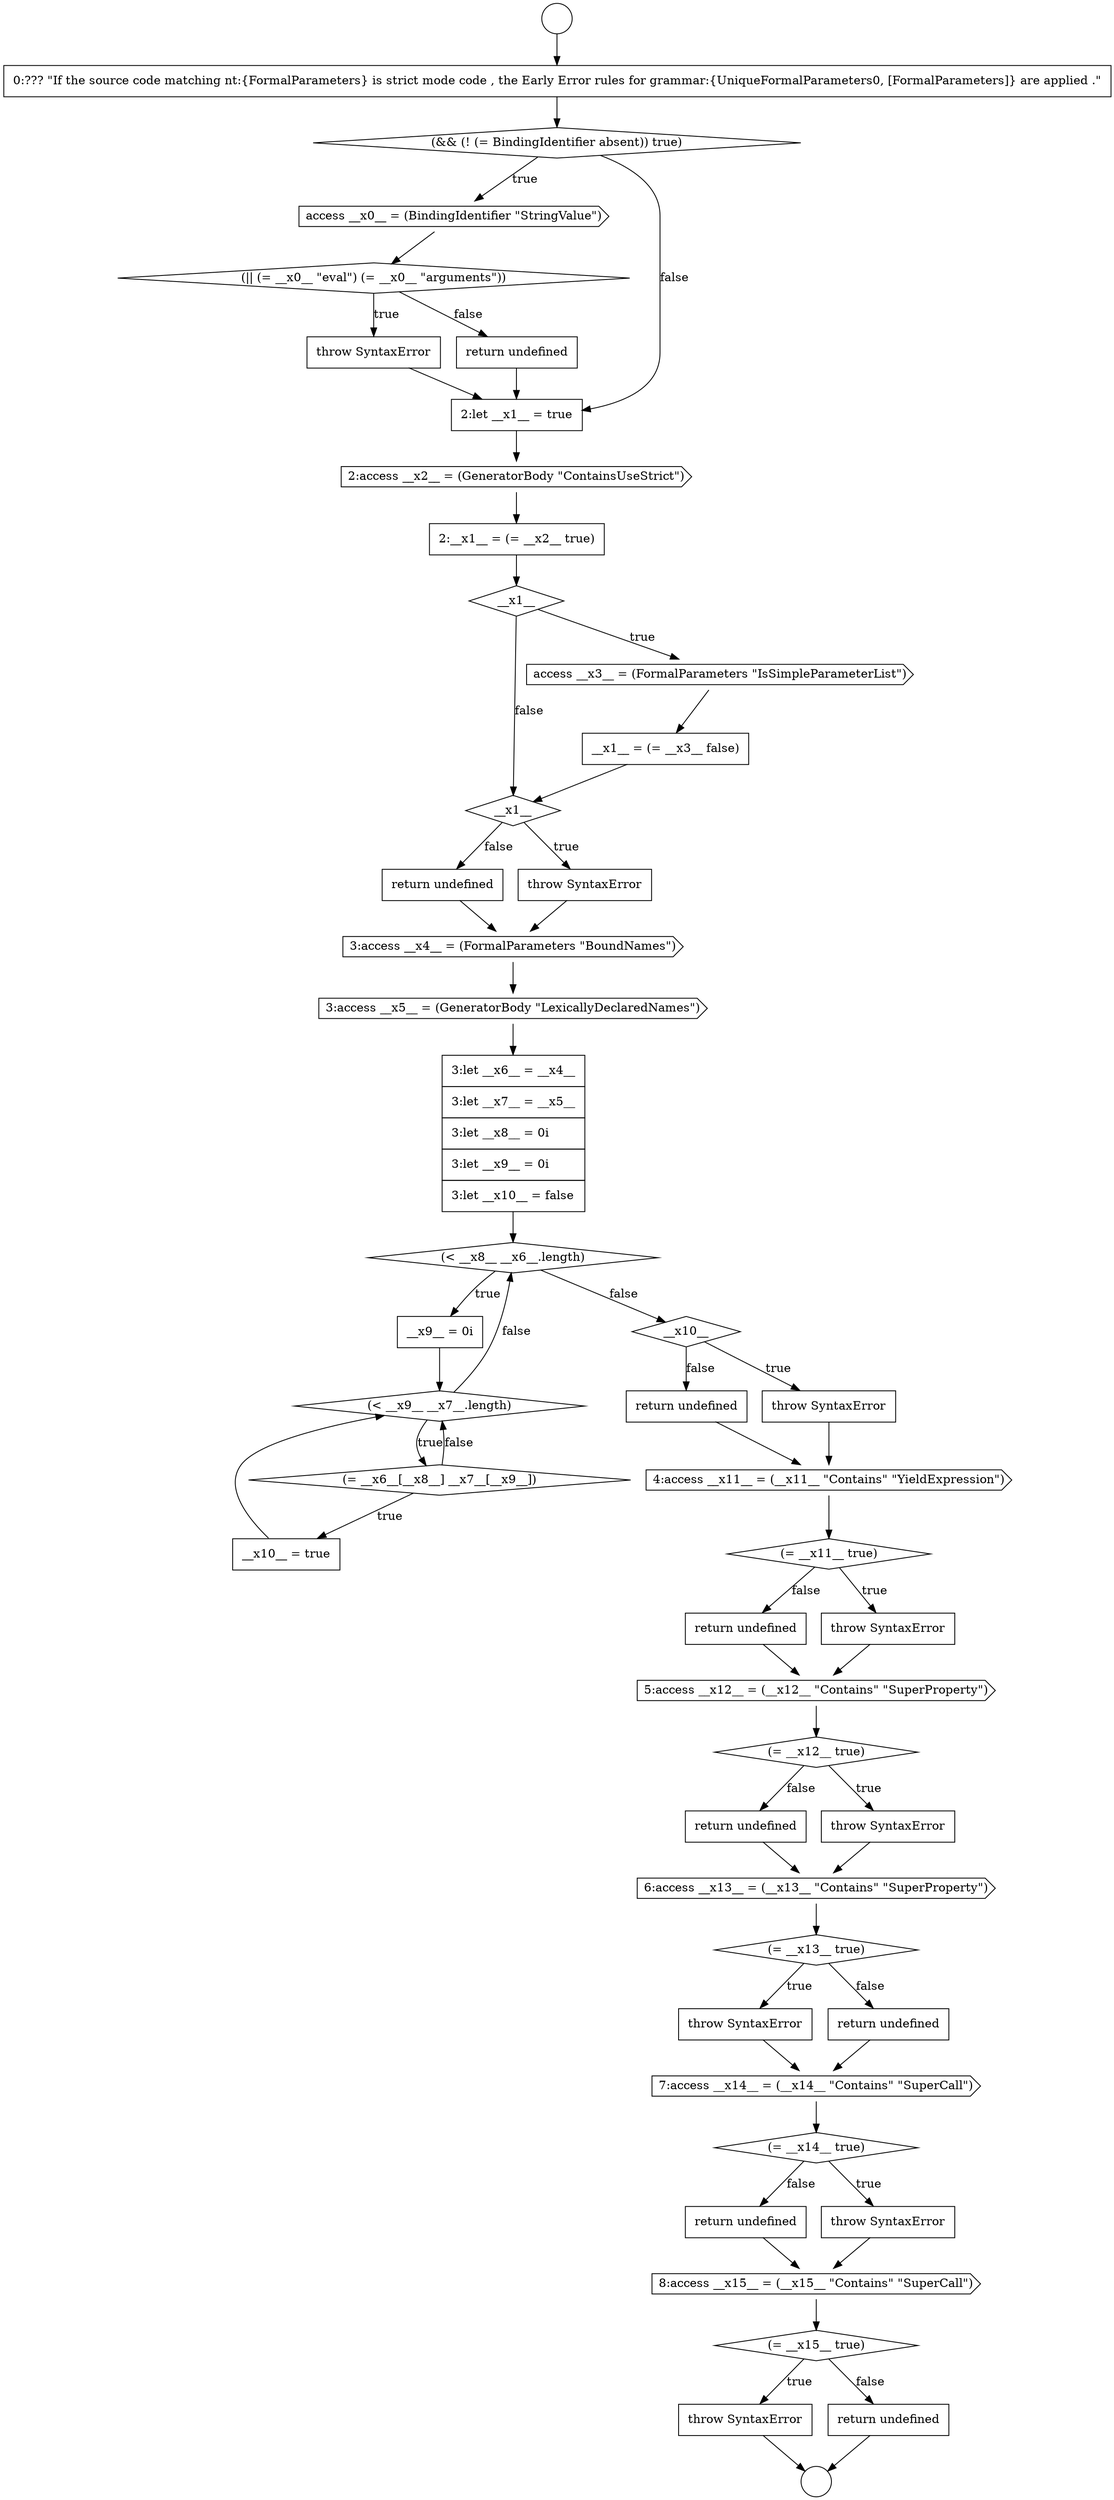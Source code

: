 digraph {
  node19668 [shape=circle label=" " color="black" fillcolor="white" style=filled]
  node19685 [shape=cds, label=<<font color="black">3:access __x5__ = (GeneratorBody &quot;LexicallyDeclaredNames&quot;)</font>> color="black" fillcolor="white" style=filled]
  node19700 [shape=diamond, label=<<font color="black">(= __x12__ true)</font>> color="black" fillcolor="white" style=filled]
  node19703 [shape=cds, label=<<font color="black">6:access __x13__ = (__x13__ &quot;Contains&quot; &quot;SuperProperty&quot;)</font>> color="black" fillcolor="white" style=filled]
  node19671 [shape=cds, label=<<font color="black">access __x0__ = (BindingIdentifier &quot;StringValue&quot;)</font>> color="black" fillcolor="white" style=filled]
  node19676 [shape=cds, label=<<font color="black">2:access __x2__ = (GeneratorBody &quot;ContainsUseStrict&quot;)</font>> color="black" fillcolor="white" style=filled]
  node19699 [shape=cds, label=<<font color="black">5:access __x12__ = (__x12__ &quot;Contains&quot; &quot;SuperProperty&quot;)</font>> color="black" fillcolor="white" style=filled]
  node19702 [shape=none, margin=0, label=<<font color="black">
    <table border="0" cellborder="1" cellspacing="0" cellpadding="10">
      <tr><td align="left">return undefined</td></tr>
    </table>
  </font>> color="black" fillcolor="white" style=filled]
  node19698 [shape=none, margin=0, label=<<font color="black">
    <table border="0" cellborder="1" cellspacing="0" cellpadding="10">
      <tr><td align="left">return undefined</td></tr>
    </table>
  </font>> color="black" fillcolor="white" style=filled]
  node19695 [shape=cds, label=<<font color="black">4:access __x11__ = (__x11__ &quot;Contains&quot; &quot;YieldExpression&quot;)</font>> color="black" fillcolor="white" style=filled]
  node19705 [shape=none, margin=0, label=<<font color="black">
    <table border="0" cellborder="1" cellspacing="0" cellpadding="10">
      <tr><td align="left">throw SyntaxError</td></tr>
    </table>
  </font>> color="black" fillcolor="white" style=filled]
  node19712 [shape=diamond, label=<<font color="black">(= __x15__ true)</font>> color="black" fillcolor="white" style=filled]
  node19669 [shape=none, margin=0, label=<<font color="black">
    <table border="0" cellborder="1" cellspacing="0" cellpadding="10">
      <tr><td align="left">0:??? &quot;If the source code matching nt:{FormalParameters} is strict mode code , the Early Error rules for grammar:{UniqueFormalParameters0, [FormalParameters]} are applied .&quot;</td></tr>
    </table>
  </font>> color="black" fillcolor="white" style=filled]
  node19674 [shape=none, margin=0, label=<<font color="black">
    <table border="0" cellborder="1" cellspacing="0" cellpadding="10">
      <tr><td align="left">return undefined</td></tr>
    </table>
  </font>> color="black" fillcolor="white" style=filled]
  node19672 [shape=diamond, label=<<font color="black">(|| (= __x0__ &quot;eval&quot;) (= __x0__ &quot;arguments&quot;))</font>> color="black" fillcolor="white" style=filled]
  node19704 [shape=diamond, label=<<font color="black">(= __x13__ true)</font>> color="black" fillcolor="white" style=filled]
  node19687 [shape=diamond, label=<<font color="black">(&lt; __x8__ __x6__.length)</font>> color="black" fillcolor="white" style=filled]
  node19681 [shape=diamond, label=<<font color="black">__x1__</font>> color="black" fillcolor="white" style=filled]
  node19713 [shape=none, margin=0, label=<<font color="black">
    <table border="0" cellborder="1" cellspacing="0" cellpadding="10">
      <tr><td align="left">throw SyntaxError</td></tr>
    </table>
  </font>> color="black" fillcolor="white" style=filled]
  node19693 [shape=none, margin=0, label=<<font color="black">
    <table border="0" cellborder="1" cellspacing="0" cellpadding="10">
      <tr><td align="left">throw SyntaxError</td></tr>
    </table>
  </font>> color="black" fillcolor="white" style=filled]
  node19710 [shape=none, margin=0, label=<<font color="black">
    <table border="0" cellborder="1" cellspacing="0" cellpadding="10">
      <tr><td align="left">return undefined</td></tr>
    </table>
  </font>> color="black" fillcolor="white" style=filled]
  node19675 [shape=none, margin=0, label=<<font color="black">
    <table border="0" cellborder="1" cellspacing="0" cellpadding="10">
      <tr><td align="left">2:let __x1__ = true</td></tr>
    </table>
  </font>> color="black" fillcolor="white" style=filled]
  node19714 [shape=none, margin=0, label=<<font color="black">
    <table border="0" cellborder="1" cellspacing="0" cellpadding="10">
      <tr><td align="left">return undefined</td></tr>
    </table>
  </font>> color="black" fillcolor="white" style=filled]
  node19678 [shape=diamond, label=<<font color="black">__x1__</font>> color="black" fillcolor="white" style=filled]
  node19690 [shape=diamond, label=<<font color="black">(= __x6__[__x8__] __x7__[__x9__])</font>> color="black" fillcolor="white" style=filled]
  node19667 [shape=circle label=" " color="black" fillcolor="white" style=filled]
  node19707 [shape=cds, label=<<font color="black">7:access __x14__ = (__x14__ &quot;Contains&quot; &quot;SuperCall&quot;)</font>> color="black" fillcolor="white" style=filled]
  node19679 [shape=cds, label=<<font color="black">access __x3__ = (FormalParameters &quot;IsSimpleParameterList&quot;)</font>> color="black" fillcolor="white" style=filled]
  node19711 [shape=cds, label=<<font color="black">8:access __x15__ = (__x15__ &quot;Contains&quot; &quot;SuperCall&quot;)</font>> color="black" fillcolor="white" style=filled]
  node19684 [shape=cds, label=<<font color="black">3:access __x4__ = (FormalParameters &quot;BoundNames&quot;)</font>> color="black" fillcolor="white" style=filled]
  node19694 [shape=none, margin=0, label=<<font color="black">
    <table border="0" cellborder="1" cellspacing="0" cellpadding="10">
      <tr><td align="left">return undefined</td></tr>
    </table>
  </font>> color="black" fillcolor="white" style=filled]
  node19708 [shape=diamond, label=<<font color="black">(= __x14__ true)</font>> color="black" fillcolor="white" style=filled]
  node19670 [shape=diamond, label=<<font color="black">(&amp;&amp; (! (= BindingIdentifier absent)) true)</font>> color="black" fillcolor="white" style=filled]
  node19691 [shape=none, margin=0, label=<<font color="black">
    <table border="0" cellborder="1" cellspacing="0" cellpadding="10">
      <tr><td align="left">__x10__ = true</td></tr>
    </table>
  </font>> color="black" fillcolor="white" style=filled]
  node19673 [shape=none, margin=0, label=<<font color="black">
    <table border="0" cellborder="1" cellspacing="0" cellpadding="10">
      <tr><td align="left">throw SyntaxError</td></tr>
    </table>
  </font>> color="black" fillcolor="white" style=filled]
  node19683 [shape=none, margin=0, label=<<font color="black">
    <table border="0" cellborder="1" cellspacing="0" cellpadding="10">
      <tr><td align="left">return undefined</td></tr>
    </table>
  </font>> color="black" fillcolor="white" style=filled]
  node19680 [shape=none, margin=0, label=<<font color="black">
    <table border="0" cellborder="1" cellspacing="0" cellpadding="10">
      <tr><td align="left">__x1__ = (= __x3__ false)</td></tr>
    </table>
  </font>> color="black" fillcolor="white" style=filled]
  node19701 [shape=none, margin=0, label=<<font color="black">
    <table border="0" cellborder="1" cellspacing="0" cellpadding="10">
      <tr><td align="left">throw SyntaxError</td></tr>
    </table>
  </font>> color="black" fillcolor="white" style=filled]
  node19682 [shape=none, margin=0, label=<<font color="black">
    <table border="0" cellborder="1" cellspacing="0" cellpadding="10">
      <tr><td align="left">throw SyntaxError</td></tr>
    </table>
  </font>> color="black" fillcolor="white" style=filled]
  node19688 [shape=none, margin=0, label=<<font color="black">
    <table border="0" cellborder="1" cellspacing="0" cellpadding="10">
      <tr><td align="left">__x9__ = 0i</td></tr>
    </table>
  </font>> color="black" fillcolor="white" style=filled]
  node19692 [shape=diamond, label=<<font color="black">__x10__</font>> color="black" fillcolor="white" style=filled]
  node19686 [shape=none, margin=0, label=<<font color="black">
    <table border="0" cellborder="1" cellspacing="0" cellpadding="10">
      <tr><td align="left">3:let __x6__ = __x4__</td></tr>
      <tr><td align="left">3:let __x7__ = __x5__</td></tr>
      <tr><td align="left">3:let __x8__ = 0i</td></tr>
      <tr><td align="left">3:let __x9__ = 0i</td></tr>
      <tr><td align="left">3:let __x10__ = false</td></tr>
    </table>
  </font>> color="black" fillcolor="white" style=filled]
  node19697 [shape=none, margin=0, label=<<font color="black">
    <table border="0" cellborder="1" cellspacing="0" cellpadding="10">
      <tr><td align="left">throw SyntaxError</td></tr>
    </table>
  </font>> color="black" fillcolor="white" style=filled]
  node19709 [shape=none, margin=0, label=<<font color="black">
    <table border="0" cellborder="1" cellspacing="0" cellpadding="10">
      <tr><td align="left">throw SyntaxError</td></tr>
    </table>
  </font>> color="black" fillcolor="white" style=filled]
  node19696 [shape=diamond, label=<<font color="black">(= __x11__ true)</font>> color="black" fillcolor="white" style=filled]
  node19706 [shape=none, margin=0, label=<<font color="black">
    <table border="0" cellborder="1" cellspacing="0" cellpadding="10">
      <tr><td align="left">return undefined</td></tr>
    </table>
  </font>> color="black" fillcolor="white" style=filled]
  node19677 [shape=none, margin=0, label=<<font color="black">
    <table border="0" cellborder="1" cellspacing="0" cellpadding="10">
      <tr><td align="left">2:__x1__ = (= __x2__ true)</td></tr>
    </table>
  </font>> color="black" fillcolor="white" style=filled]
  node19689 [shape=diamond, label=<<font color="black">(&lt; __x9__ __x7__.length)</font>> color="black" fillcolor="white" style=filled]
  node19675 -> node19676 [ color="black"]
  node19678 -> node19679 [label=<<font color="black">true</font>> color="black"]
  node19678 -> node19681 [label=<<font color="black">false</font>> color="black"]
  node19679 -> node19680 [ color="black"]
  node19684 -> node19685 [ color="black"]
  node19708 -> node19709 [label=<<font color="black">true</font>> color="black"]
  node19708 -> node19710 [label=<<font color="black">false</font>> color="black"]
  node19699 -> node19700 [ color="black"]
  node19682 -> node19684 [ color="black"]
  node19672 -> node19673 [label=<<font color="black">true</font>> color="black"]
  node19672 -> node19674 [label=<<font color="black">false</font>> color="black"]
  node19688 -> node19689 [ color="black"]
  node19695 -> node19696 [ color="black"]
  node19696 -> node19697 [label=<<font color="black">true</font>> color="black"]
  node19696 -> node19698 [label=<<font color="black">false</font>> color="black"]
  node19693 -> node19695 [ color="black"]
  node19705 -> node19707 [ color="black"]
  node19673 -> node19675 [ color="black"]
  node19671 -> node19672 [ color="black"]
  node19703 -> node19704 [ color="black"]
  node19704 -> node19705 [label=<<font color="black">true</font>> color="black"]
  node19704 -> node19706 [label=<<font color="black">false</font>> color="black"]
  node19680 -> node19681 [ color="black"]
  node19667 -> node19669 [ color="black"]
  node19689 -> node19690 [label=<<font color="black">true</font>> color="black"]
  node19689 -> node19687 [label=<<font color="black">false</font>> color="black"]
  node19706 -> node19707 [ color="black"]
  node19677 -> node19678 [ color="black"]
  node19711 -> node19712 [ color="black"]
  node19700 -> node19701 [label=<<font color="black">true</font>> color="black"]
  node19700 -> node19702 [label=<<font color="black">false</font>> color="black"]
  node19670 -> node19671 [label=<<font color="black">true</font>> color="black"]
  node19670 -> node19675 [label=<<font color="black">false</font>> color="black"]
  node19692 -> node19693 [label=<<font color="black">true</font>> color="black"]
  node19692 -> node19694 [label=<<font color="black">false</font>> color="black"]
  node19674 -> node19675 [ color="black"]
  node19701 -> node19703 [ color="black"]
  node19707 -> node19708 [ color="black"]
  node19676 -> node19677 [ color="black"]
  node19683 -> node19684 [ color="black"]
  node19687 -> node19688 [label=<<font color="black">true</font>> color="black"]
  node19687 -> node19692 [label=<<font color="black">false</font>> color="black"]
  node19714 -> node19668 [ color="black"]
  node19669 -> node19670 [ color="black"]
  node19698 -> node19699 [ color="black"]
  node19691 -> node19689 [ color="black"]
  node19702 -> node19703 [ color="black"]
  node19690 -> node19691 [label=<<font color="black">true</font>> color="black"]
  node19690 -> node19689 [label=<<font color="black">false</font>> color="black"]
  node19697 -> node19699 [ color="black"]
  node19685 -> node19686 [ color="black"]
  node19710 -> node19711 [ color="black"]
  node19686 -> node19687 [ color="black"]
  node19712 -> node19713 [label=<<font color="black">true</font>> color="black"]
  node19712 -> node19714 [label=<<font color="black">false</font>> color="black"]
  node19681 -> node19682 [label=<<font color="black">true</font>> color="black"]
  node19681 -> node19683 [label=<<font color="black">false</font>> color="black"]
  node19709 -> node19711 [ color="black"]
  node19713 -> node19668 [ color="black"]
  node19694 -> node19695 [ color="black"]
}
